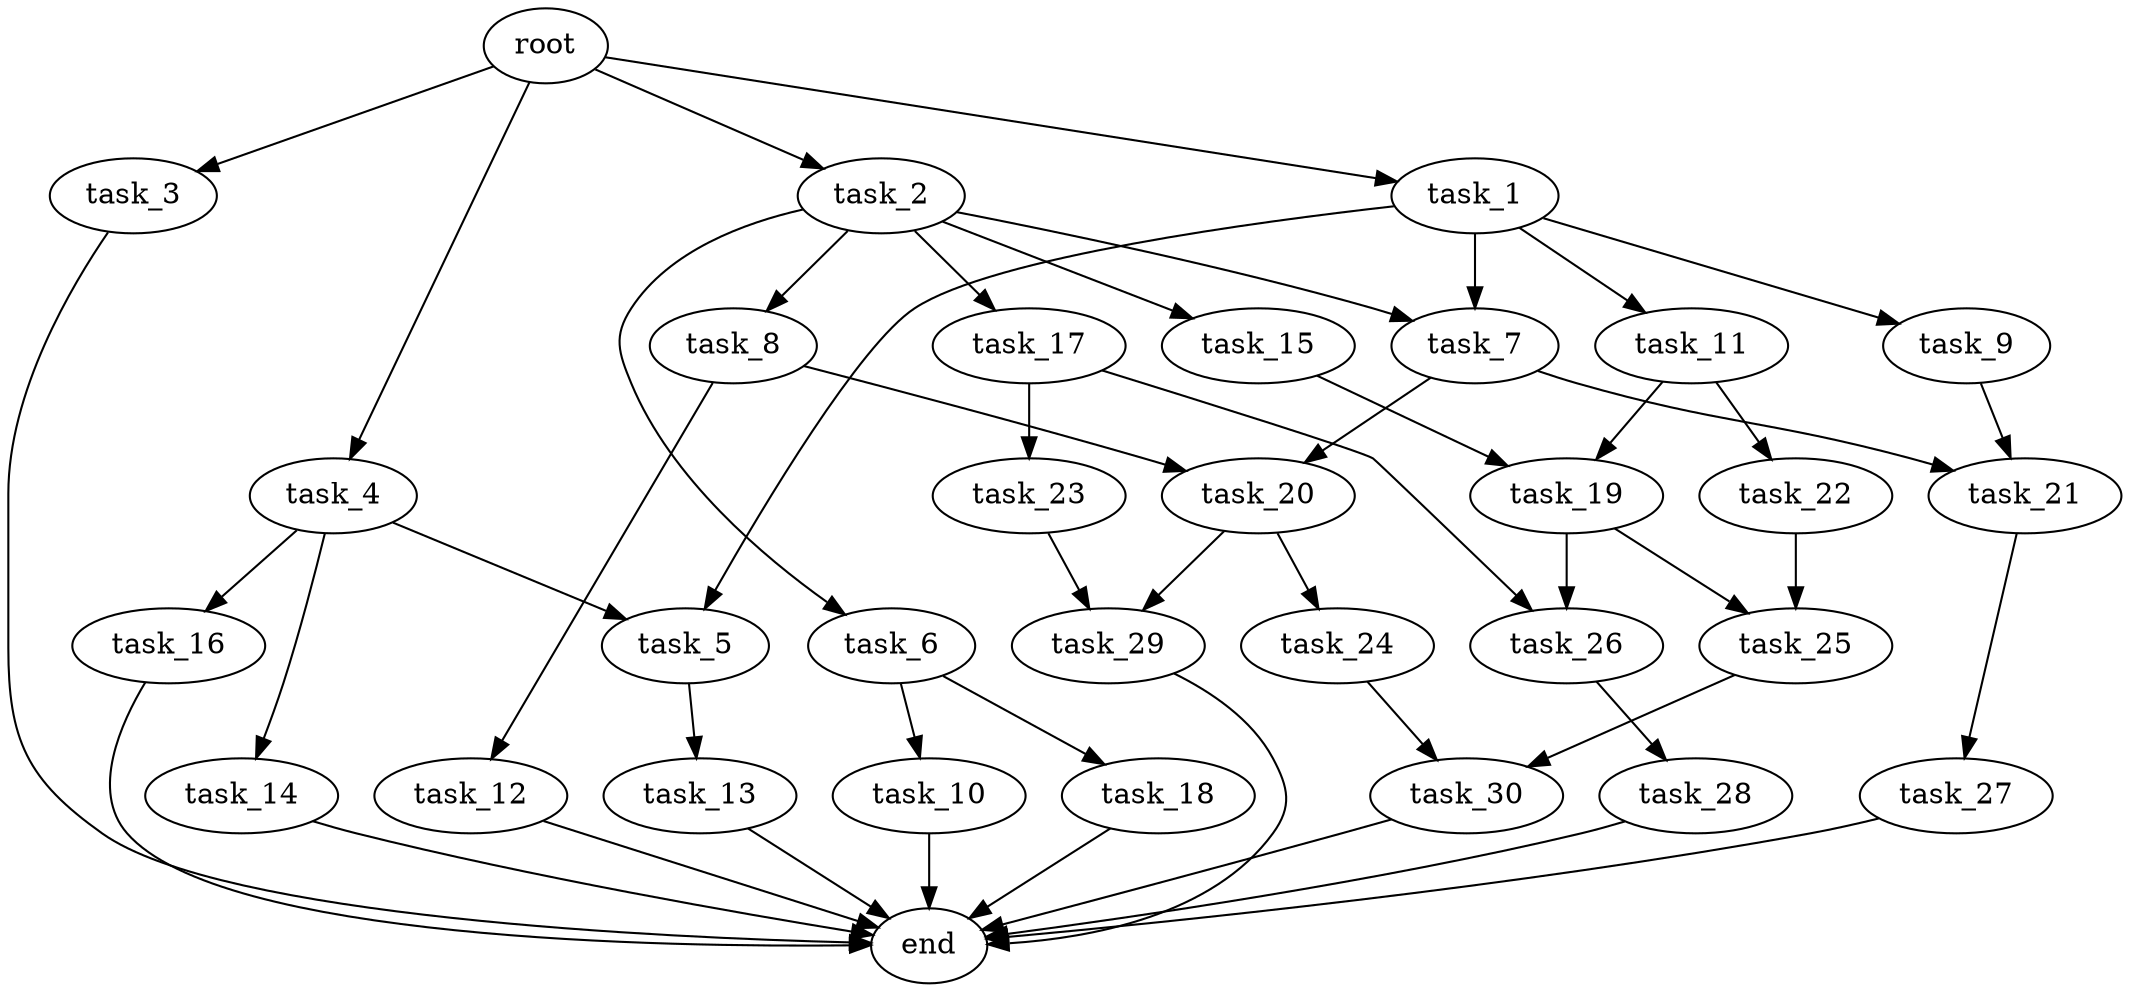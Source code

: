 digraph G {
  root [size="0.000000e+00"];
  task_1 [size="7.236082e+09"];
  task_2 [size="7.929249e+09"];
  task_3 [size="1.729852e+09"];
  task_4 [size="8.257227e+09"];
  task_5 [size="6.896261e+09"];
  task_6 [size="5.762748e+09"];
  task_7 [size="9.076649e+09"];
  task_8 [size="5.952717e+09"];
  task_9 [size="3.004632e+09"];
  task_10 [size="7.308163e+09"];
  task_11 [size="5.763261e+09"];
  task_12 [size="7.856955e+08"];
  task_13 [size="5.601712e+08"];
  task_14 [size="7.709244e+09"];
  task_15 [size="3.479954e+09"];
  task_16 [size="8.171600e+09"];
  task_17 [size="4.165801e+09"];
  task_18 [size="8.678443e+09"];
  task_19 [size="8.697995e+09"];
  task_20 [size="2.267950e+09"];
  task_21 [size="6.528139e+09"];
  task_22 [size="6.023414e+09"];
  task_23 [size="1.153324e+08"];
  task_24 [size="7.774409e+09"];
  task_25 [size="3.825487e+09"];
  task_26 [size="3.048529e+09"];
  task_27 [size="4.127813e+08"];
  task_28 [size="5.399757e+09"];
  task_29 [size="1.496651e+09"];
  task_30 [size="5.024514e+09"];
  end [size="0.000000e+00"];

  root -> task_1 [size="1.000000e-12"];
  root -> task_2 [size="1.000000e-12"];
  root -> task_3 [size="1.000000e-12"];
  root -> task_4 [size="1.000000e-12"];
  task_1 -> task_5 [size="3.448131e+08"];
  task_1 -> task_7 [size="4.538324e+08"];
  task_1 -> task_9 [size="3.004632e+08"];
  task_1 -> task_11 [size="5.763261e+08"];
  task_2 -> task_6 [size="5.762748e+08"];
  task_2 -> task_7 [size="4.538324e+08"];
  task_2 -> task_8 [size="5.952717e+08"];
  task_2 -> task_15 [size="3.479954e+08"];
  task_2 -> task_17 [size="4.165801e+08"];
  task_3 -> end [size="1.000000e-12"];
  task_4 -> task_5 [size="3.448131e+08"];
  task_4 -> task_14 [size="7.709244e+08"];
  task_4 -> task_16 [size="8.171600e+08"];
  task_5 -> task_13 [size="5.601712e+07"];
  task_6 -> task_10 [size="7.308163e+08"];
  task_6 -> task_18 [size="8.678443e+08"];
  task_7 -> task_20 [size="1.133975e+08"];
  task_7 -> task_21 [size="3.264070e+08"];
  task_8 -> task_12 [size="7.856955e+07"];
  task_8 -> task_20 [size="1.133975e+08"];
  task_9 -> task_21 [size="3.264070e+08"];
  task_10 -> end [size="1.000000e-12"];
  task_11 -> task_19 [size="4.348998e+08"];
  task_11 -> task_22 [size="6.023414e+08"];
  task_12 -> end [size="1.000000e-12"];
  task_13 -> end [size="1.000000e-12"];
  task_14 -> end [size="1.000000e-12"];
  task_15 -> task_19 [size="4.348998e+08"];
  task_16 -> end [size="1.000000e-12"];
  task_17 -> task_23 [size="1.153324e+07"];
  task_17 -> task_26 [size="1.524265e+08"];
  task_18 -> end [size="1.000000e-12"];
  task_19 -> task_25 [size="1.912744e+08"];
  task_19 -> task_26 [size="1.524265e+08"];
  task_20 -> task_24 [size="7.774409e+08"];
  task_20 -> task_29 [size="7.483253e+07"];
  task_21 -> task_27 [size="4.127813e+07"];
  task_22 -> task_25 [size="1.912744e+08"];
  task_23 -> task_29 [size="7.483253e+07"];
  task_24 -> task_30 [size="2.512257e+08"];
  task_25 -> task_30 [size="2.512257e+08"];
  task_26 -> task_28 [size="5.399757e+08"];
  task_27 -> end [size="1.000000e-12"];
  task_28 -> end [size="1.000000e-12"];
  task_29 -> end [size="1.000000e-12"];
  task_30 -> end [size="1.000000e-12"];
}
